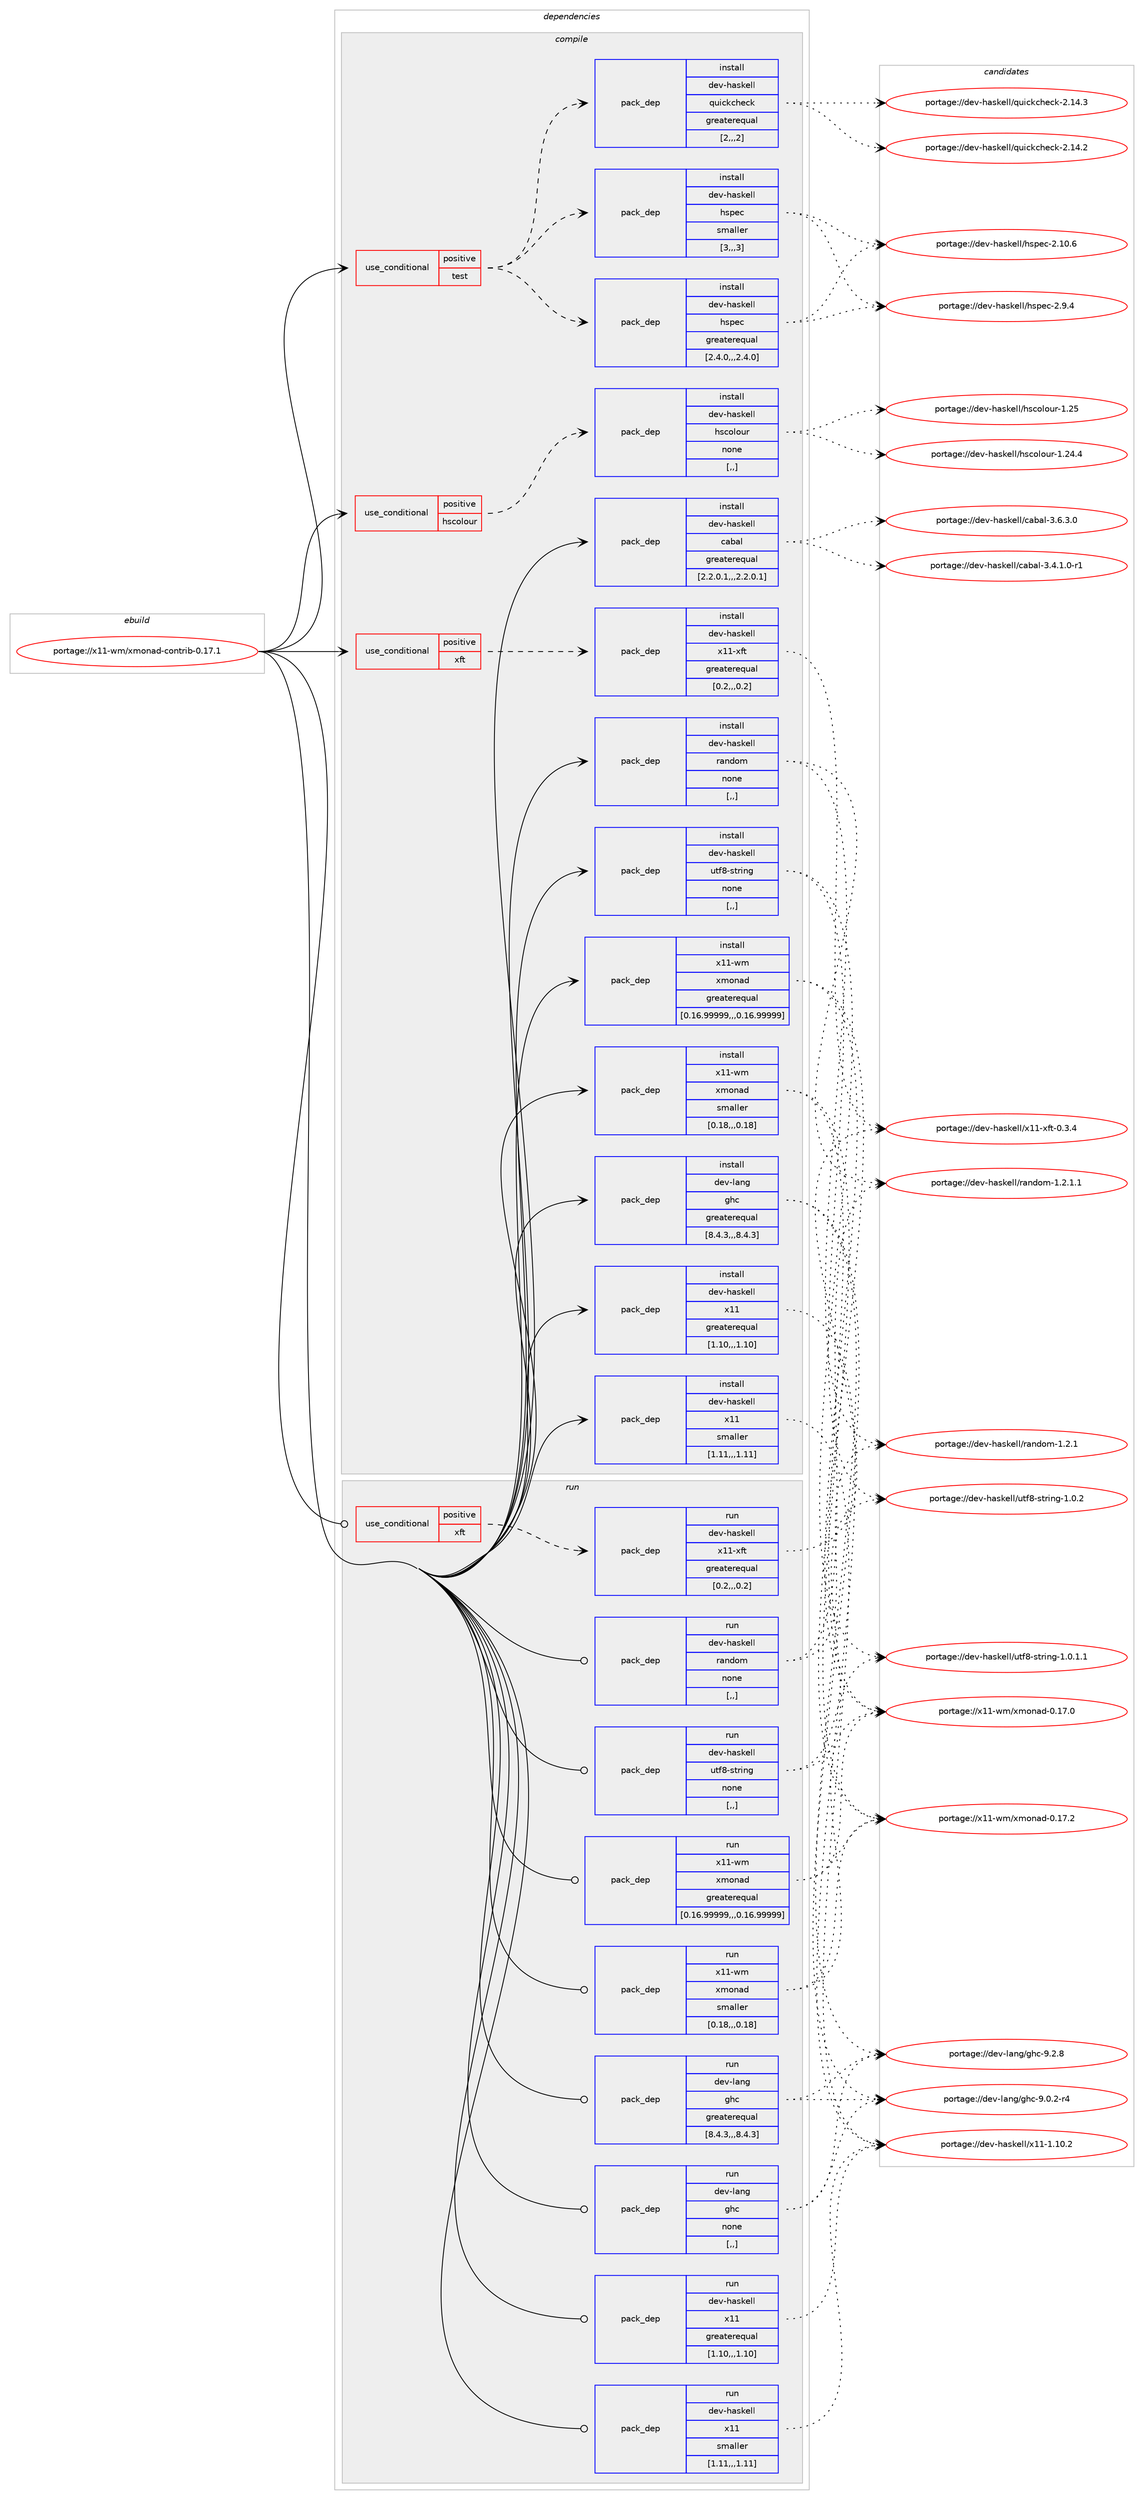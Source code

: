 digraph prolog {

# *************
# Graph options
# *************

newrank=true;
concentrate=true;
compound=true;
graph [rankdir=LR,fontname=Helvetica,fontsize=10,ranksep=1.5];#, ranksep=2.5, nodesep=0.2];
edge  [arrowhead=vee];
node  [fontname=Helvetica,fontsize=10];

# **********
# The ebuild
# **********

subgraph cluster_leftcol {
color=gray;
label=<<i>ebuild</i>>;
id [label="portage://x11-wm/xmonad-contrib-0.17.1", color=red, width=4, href="../x11-wm/xmonad-contrib-0.17.1.svg"];
}

# ****************
# The dependencies
# ****************

subgraph cluster_midcol {
color=gray;
label=<<i>dependencies</i>>;
subgraph cluster_compile {
fillcolor="#eeeeee";
style=filled;
label=<<i>compile</i>>;
subgraph cond124018 {
dependency471827 [label=<<TABLE BORDER="0" CELLBORDER="1" CELLSPACING="0" CELLPADDING="4"><TR><TD ROWSPAN="3" CELLPADDING="10">use_conditional</TD></TR><TR><TD>positive</TD></TR><TR><TD>hscolour</TD></TR></TABLE>>, shape=none, color=red];
subgraph pack344359 {
dependency471828 [label=<<TABLE BORDER="0" CELLBORDER="1" CELLSPACING="0" CELLPADDING="4" WIDTH="220"><TR><TD ROWSPAN="6" CELLPADDING="30">pack_dep</TD></TR><TR><TD WIDTH="110">install</TD></TR><TR><TD>dev-haskell</TD></TR><TR><TD>hscolour</TD></TR><TR><TD>none</TD></TR><TR><TD>[,,]</TD></TR></TABLE>>, shape=none, color=blue];
}
dependency471827:e -> dependency471828:w [weight=20,style="dashed",arrowhead="vee"];
}
id:e -> dependency471827:w [weight=20,style="solid",arrowhead="vee"];
subgraph cond124019 {
dependency471829 [label=<<TABLE BORDER="0" CELLBORDER="1" CELLSPACING="0" CELLPADDING="4"><TR><TD ROWSPAN="3" CELLPADDING="10">use_conditional</TD></TR><TR><TD>positive</TD></TR><TR><TD>test</TD></TR></TABLE>>, shape=none, color=red];
subgraph pack344360 {
dependency471830 [label=<<TABLE BORDER="0" CELLBORDER="1" CELLSPACING="0" CELLPADDING="4" WIDTH="220"><TR><TD ROWSPAN="6" CELLPADDING="30">pack_dep</TD></TR><TR><TD WIDTH="110">install</TD></TR><TR><TD>dev-haskell</TD></TR><TR><TD>hspec</TD></TR><TR><TD>greaterequal</TD></TR><TR><TD>[2.4.0,,,2.4.0]</TD></TR></TABLE>>, shape=none, color=blue];
}
dependency471829:e -> dependency471830:w [weight=20,style="dashed",arrowhead="vee"];
subgraph pack344361 {
dependency471831 [label=<<TABLE BORDER="0" CELLBORDER="1" CELLSPACING="0" CELLPADDING="4" WIDTH="220"><TR><TD ROWSPAN="6" CELLPADDING="30">pack_dep</TD></TR><TR><TD WIDTH="110">install</TD></TR><TR><TD>dev-haskell</TD></TR><TR><TD>hspec</TD></TR><TR><TD>smaller</TD></TR><TR><TD>[3,,,3]</TD></TR></TABLE>>, shape=none, color=blue];
}
dependency471829:e -> dependency471831:w [weight=20,style="dashed",arrowhead="vee"];
subgraph pack344362 {
dependency471832 [label=<<TABLE BORDER="0" CELLBORDER="1" CELLSPACING="0" CELLPADDING="4" WIDTH="220"><TR><TD ROWSPAN="6" CELLPADDING="30">pack_dep</TD></TR><TR><TD WIDTH="110">install</TD></TR><TR><TD>dev-haskell</TD></TR><TR><TD>quickcheck</TD></TR><TR><TD>greaterequal</TD></TR><TR><TD>[2,,,2]</TD></TR></TABLE>>, shape=none, color=blue];
}
dependency471829:e -> dependency471832:w [weight=20,style="dashed",arrowhead="vee"];
}
id:e -> dependency471829:w [weight=20,style="solid",arrowhead="vee"];
subgraph cond124020 {
dependency471833 [label=<<TABLE BORDER="0" CELLBORDER="1" CELLSPACING="0" CELLPADDING="4"><TR><TD ROWSPAN="3" CELLPADDING="10">use_conditional</TD></TR><TR><TD>positive</TD></TR><TR><TD>xft</TD></TR></TABLE>>, shape=none, color=red];
subgraph pack344363 {
dependency471834 [label=<<TABLE BORDER="0" CELLBORDER="1" CELLSPACING="0" CELLPADDING="4" WIDTH="220"><TR><TD ROWSPAN="6" CELLPADDING="30">pack_dep</TD></TR><TR><TD WIDTH="110">install</TD></TR><TR><TD>dev-haskell</TD></TR><TR><TD>x11-xft</TD></TR><TR><TD>greaterequal</TD></TR><TR><TD>[0.2,,,0.2]</TD></TR></TABLE>>, shape=none, color=blue];
}
dependency471833:e -> dependency471834:w [weight=20,style="dashed",arrowhead="vee"];
}
id:e -> dependency471833:w [weight=20,style="solid",arrowhead="vee"];
subgraph pack344364 {
dependency471835 [label=<<TABLE BORDER="0" CELLBORDER="1" CELLSPACING="0" CELLPADDING="4" WIDTH="220"><TR><TD ROWSPAN="6" CELLPADDING="30">pack_dep</TD></TR><TR><TD WIDTH="110">install</TD></TR><TR><TD>dev-haskell</TD></TR><TR><TD>cabal</TD></TR><TR><TD>greaterequal</TD></TR><TR><TD>[2.2.0.1,,,2.2.0.1]</TD></TR></TABLE>>, shape=none, color=blue];
}
id:e -> dependency471835:w [weight=20,style="solid",arrowhead="vee"];
subgraph pack344365 {
dependency471836 [label=<<TABLE BORDER="0" CELLBORDER="1" CELLSPACING="0" CELLPADDING="4" WIDTH="220"><TR><TD ROWSPAN="6" CELLPADDING="30">pack_dep</TD></TR><TR><TD WIDTH="110">install</TD></TR><TR><TD>dev-haskell</TD></TR><TR><TD>random</TD></TR><TR><TD>none</TD></TR><TR><TD>[,,]</TD></TR></TABLE>>, shape=none, color=blue];
}
id:e -> dependency471836:w [weight=20,style="solid",arrowhead="vee"];
subgraph pack344366 {
dependency471837 [label=<<TABLE BORDER="0" CELLBORDER="1" CELLSPACING="0" CELLPADDING="4" WIDTH="220"><TR><TD ROWSPAN="6" CELLPADDING="30">pack_dep</TD></TR><TR><TD WIDTH="110">install</TD></TR><TR><TD>dev-haskell</TD></TR><TR><TD>utf8-string</TD></TR><TR><TD>none</TD></TR><TR><TD>[,,]</TD></TR></TABLE>>, shape=none, color=blue];
}
id:e -> dependency471837:w [weight=20,style="solid",arrowhead="vee"];
subgraph pack344367 {
dependency471838 [label=<<TABLE BORDER="0" CELLBORDER="1" CELLSPACING="0" CELLPADDING="4" WIDTH="220"><TR><TD ROWSPAN="6" CELLPADDING="30">pack_dep</TD></TR><TR><TD WIDTH="110">install</TD></TR><TR><TD>dev-haskell</TD></TR><TR><TD>x11</TD></TR><TR><TD>greaterequal</TD></TR><TR><TD>[1.10,,,1.10]</TD></TR></TABLE>>, shape=none, color=blue];
}
id:e -> dependency471838:w [weight=20,style="solid",arrowhead="vee"];
subgraph pack344368 {
dependency471839 [label=<<TABLE BORDER="0" CELLBORDER="1" CELLSPACING="0" CELLPADDING="4" WIDTH="220"><TR><TD ROWSPAN="6" CELLPADDING="30">pack_dep</TD></TR><TR><TD WIDTH="110">install</TD></TR><TR><TD>dev-haskell</TD></TR><TR><TD>x11</TD></TR><TR><TD>smaller</TD></TR><TR><TD>[1.11,,,1.11]</TD></TR></TABLE>>, shape=none, color=blue];
}
id:e -> dependency471839:w [weight=20,style="solid",arrowhead="vee"];
subgraph pack344369 {
dependency471840 [label=<<TABLE BORDER="0" CELLBORDER="1" CELLSPACING="0" CELLPADDING="4" WIDTH="220"><TR><TD ROWSPAN="6" CELLPADDING="30">pack_dep</TD></TR><TR><TD WIDTH="110">install</TD></TR><TR><TD>dev-lang</TD></TR><TR><TD>ghc</TD></TR><TR><TD>greaterequal</TD></TR><TR><TD>[8.4.3,,,8.4.3]</TD></TR></TABLE>>, shape=none, color=blue];
}
id:e -> dependency471840:w [weight=20,style="solid",arrowhead="vee"];
subgraph pack344370 {
dependency471841 [label=<<TABLE BORDER="0" CELLBORDER="1" CELLSPACING="0" CELLPADDING="4" WIDTH="220"><TR><TD ROWSPAN="6" CELLPADDING="30">pack_dep</TD></TR><TR><TD WIDTH="110">install</TD></TR><TR><TD>x11-wm</TD></TR><TR><TD>xmonad</TD></TR><TR><TD>greaterequal</TD></TR><TR><TD>[0.16.99999,,,0.16.99999]</TD></TR></TABLE>>, shape=none, color=blue];
}
id:e -> dependency471841:w [weight=20,style="solid",arrowhead="vee"];
subgraph pack344371 {
dependency471842 [label=<<TABLE BORDER="0" CELLBORDER="1" CELLSPACING="0" CELLPADDING="4" WIDTH="220"><TR><TD ROWSPAN="6" CELLPADDING="30">pack_dep</TD></TR><TR><TD WIDTH="110">install</TD></TR><TR><TD>x11-wm</TD></TR><TR><TD>xmonad</TD></TR><TR><TD>smaller</TD></TR><TR><TD>[0.18,,,0.18]</TD></TR></TABLE>>, shape=none, color=blue];
}
id:e -> dependency471842:w [weight=20,style="solid",arrowhead="vee"];
}
subgraph cluster_compileandrun {
fillcolor="#eeeeee";
style=filled;
label=<<i>compile and run</i>>;
}
subgraph cluster_run {
fillcolor="#eeeeee";
style=filled;
label=<<i>run</i>>;
subgraph cond124021 {
dependency471843 [label=<<TABLE BORDER="0" CELLBORDER="1" CELLSPACING="0" CELLPADDING="4"><TR><TD ROWSPAN="3" CELLPADDING="10">use_conditional</TD></TR><TR><TD>positive</TD></TR><TR><TD>xft</TD></TR></TABLE>>, shape=none, color=red];
subgraph pack344372 {
dependency471844 [label=<<TABLE BORDER="0" CELLBORDER="1" CELLSPACING="0" CELLPADDING="4" WIDTH="220"><TR><TD ROWSPAN="6" CELLPADDING="30">pack_dep</TD></TR><TR><TD WIDTH="110">run</TD></TR><TR><TD>dev-haskell</TD></TR><TR><TD>x11-xft</TD></TR><TR><TD>greaterequal</TD></TR><TR><TD>[0.2,,,0.2]</TD></TR></TABLE>>, shape=none, color=blue];
}
dependency471843:e -> dependency471844:w [weight=20,style="dashed",arrowhead="vee"];
}
id:e -> dependency471843:w [weight=20,style="solid",arrowhead="odot"];
subgraph pack344373 {
dependency471845 [label=<<TABLE BORDER="0" CELLBORDER="1" CELLSPACING="0" CELLPADDING="4" WIDTH="220"><TR><TD ROWSPAN="6" CELLPADDING="30">pack_dep</TD></TR><TR><TD WIDTH="110">run</TD></TR><TR><TD>dev-haskell</TD></TR><TR><TD>random</TD></TR><TR><TD>none</TD></TR><TR><TD>[,,]</TD></TR></TABLE>>, shape=none, color=blue];
}
id:e -> dependency471845:w [weight=20,style="solid",arrowhead="odot"];
subgraph pack344374 {
dependency471846 [label=<<TABLE BORDER="0" CELLBORDER="1" CELLSPACING="0" CELLPADDING="4" WIDTH="220"><TR><TD ROWSPAN="6" CELLPADDING="30">pack_dep</TD></TR><TR><TD WIDTH="110">run</TD></TR><TR><TD>dev-haskell</TD></TR><TR><TD>utf8-string</TD></TR><TR><TD>none</TD></TR><TR><TD>[,,]</TD></TR></TABLE>>, shape=none, color=blue];
}
id:e -> dependency471846:w [weight=20,style="solid",arrowhead="odot"];
subgraph pack344375 {
dependency471847 [label=<<TABLE BORDER="0" CELLBORDER="1" CELLSPACING="0" CELLPADDING="4" WIDTH="220"><TR><TD ROWSPAN="6" CELLPADDING="30">pack_dep</TD></TR><TR><TD WIDTH="110">run</TD></TR><TR><TD>dev-haskell</TD></TR><TR><TD>x11</TD></TR><TR><TD>greaterequal</TD></TR><TR><TD>[1.10,,,1.10]</TD></TR></TABLE>>, shape=none, color=blue];
}
id:e -> dependency471847:w [weight=20,style="solid",arrowhead="odot"];
subgraph pack344376 {
dependency471848 [label=<<TABLE BORDER="0" CELLBORDER="1" CELLSPACING="0" CELLPADDING="4" WIDTH="220"><TR><TD ROWSPAN="6" CELLPADDING="30">pack_dep</TD></TR><TR><TD WIDTH="110">run</TD></TR><TR><TD>dev-haskell</TD></TR><TR><TD>x11</TD></TR><TR><TD>smaller</TD></TR><TR><TD>[1.11,,,1.11]</TD></TR></TABLE>>, shape=none, color=blue];
}
id:e -> dependency471848:w [weight=20,style="solid",arrowhead="odot"];
subgraph pack344377 {
dependency471849 [label=<<TABLE BORDER="0" CELLBORDER="1" CELLSPACING="0" CELLPADDING="4" WIDTH="220"><TR><TD ROWSPAN="6" CELLPADDING="30">pack_dep</TD></TR><TR><TD WIDTH="110">run</TD></TR><TR><TD>dev-lang</TD></TR><TR><TD>ghc</TD></TR><TR><TD>greaterequal</TD></TR><TR><TD>[8.4.3,,,8.4.3]</TD></TR></TABLE>>, shape=none, color=blue];
}
id:e -> dependency471849:w [weight=20,style="solid",arrowhead="odot"];
subgraph pack344378 {
dependency471850 [label=<<TABLE BORDER="0" CELLBORDER="1" CELLSPACING="0" CELLPADDING="4" WIDTH="220"><TR><TD ROWSPAN="6" CELLPADDING="30">pack_dep</TD></TR><TR><TD WIDTH="110">run</TD></TR><TR><TD>dev-lang</TD></TR><TR><TD>ghc</TD></TR><TR><TD>none</TD></TR><TR><TD>[,,]</TD></TR></TABLE>>, shape=none, color=blue];
}
id:e -> dependency471850:w [weight=20,style="solid",arrowhead="odot"];
subgraph pack344379 {
dependency471851 [label=<<TABLE BORDER="0" CELLBORDER="1" CELLSPACING="0" CELLPADDING="4" WIDTH="220"><TR><TD ROWSPAN="6" CELLPADDING="30">pack_dep</TD></TR><TR><TD WIDTH="110">run</TD></TR><TR><TD>x11-wm</TD></TR><TR><TD>xmonad</TD></TR><TR><TD>greaterequal</TD></TR><TR><TD>[0.16.99999,,,0.16.99999]</TD></TR></TABLE>>, shape=none, color=blue];
}
id:e -> dependency471851:w [weight=20,style="solid",arrowhead="odot"];
subgraph pack344380 {
dependency471852 [label=<<TABLE BORDER="0" CELLBORDER="1" CELLSPACING="0" CELLPADDING="4" WIDTH="220"><TR><TD ROWSPAN="6" CELLPADDING="30">pack_dep</TD></TR><TR><TD WIDTH="110">run</TD></TR><TR><TD>x11-wm</TD></TR><TR><TD>xmonad</TD></TR><TR><TD>smaller</TD></TR><TR><TD>[0.18,,,0.18]</TD></TR></TABLE>>, shape=none, color=blue];
}
id:e -> dependency471852:w [weight=20,style="solid",arrowhead="odot"];
}
}

# **************
# The candidates
# **************

subgraph cluster_choices {
rank=same;
color=gray;
label=<<i>candidates</i>>;

subgraph choice344359 {
color=black;
nodesep=1;
choice100101118451049711510710110810847104115991111081111171144549465053 [label="portage://dev-haskell/hscolour-1.25", color=red, width=4,href="../dev-haskell/hscolour-1.25.svg"];
choice1001011184510497115107101108108471041159911110811111711445494650524652 [label="portage://dev-haskell/hscolour-1.24.4", color=red, width=4,href="../dev-haskell/hscolour-1.24.4.svg"];
dependency471828:e -> choice100101118451049711510710110810847104115991111081111171144549465053:w [style=dotted,weight="100"];
dependency471828:e -> choice1001011184510497115107101108108471041159911110811111711445494650524652:w [style=dotted,weight="100"];
}
subgraph choice344360 {
color=black;
nodesep=1;
choice1001011184510497115107101108108471041151121019945504649484654 [label="portage://dev-haskell/hspec-2.10.6", color=red, width=4,href="../dev-haskell/hspec-2.10.6.svg"];
choice10010111845104971151071011081084710411511210199455046574652 [label="portage://dev-haskell/hspec-2.9.4", color=red, width=4,href="../dev-haskell/hspec-2.9.4.svg"];
dependency471830:e -> choice1001011184510497115107101108108471041151121019945504649484654:w [style=dotted,weight="100"];
dependency471830:e -> choice10010111845104971151071011081084710411511210199455046574652:w [style=dotted,weight="100"];
}
subgraph choice344361 {
color=black;
nodesep=1;
choice1001011184510497115107101108108471041151121019945504649484654 [label="portage://dev-haskell/hspec-2.10.6", color=red, width=4,href="../dev-haskell/hspec-2.10.6.svg"];
choice10010111845104971151071011081084710411511210199455046574652 [label="portage://dev-haskell/hspec-2.9.4", color=red, width=4,href="../dev-haskell/hspec-2.9.4.svg"];
dependency471831:e -> choice1001011184510497115107101108108471041151121019945504649484654:w [style=dotted,weight="100"];
dependency471831:e -> choice10010111845104971151071011081084710411511210199455046574652:w [style=dotted,weight="100"];
}
subgraph choice344362 {
color=black;
nodesep=1;
choice10010111845104971151071011081084711311710599107991041019910745504649524651 [label="portage://dev-haskell/quickcheck-2.14.3", color=red, width=4,href="../dev-haskell/quickcheck-2.14.3.svg"];
choice10010111845104971151071011081084711311710599107991041019910745504649524650 [label="portage://dev-haskell/quickcheck-2.14.2", color=red, width=4,href="../dev-haskell/quickcheck-2.14.2.svg"];
dependency471832:e -> choice10010111845104971151071011081084711311710599107991041019910745504649524651:w [style=dotted,weight="100"];
dependency471832:e -> choice10010111845104971151071011081084711311710599107991041019910745504649524650:w [style=dotted,weight="100"];
}
subgraph choice344363 {
color=black;
nodesep=1;
choice100101118451049711510710110810847120494945120102116454846514652 [label="portage://dev-haskell/x11-xft-0.3.4", color=red, width=4,href="../dev-haskell/x11-xft-0.3.4.svg"];
dependency471834:e -> choice100101118451049711510710110810847120494945120102116454846514652:w [style=dotted,weight="100"];
}
subgraph choice344364 {
color=black;
nodesep=1;
choice100101118451049711510710110810847999798971084551465446514648 [label="portage://dev-haskell/cabal-3.6.3.0", color=red, width=4,href="../dev-haskell/cabal-3.6.3.0.svg"];
choice1001011184510497115107101108108479997989710845514652464946484511449 [label="portage://dev-haskell/cabal-3.4.1.0-r1", color=red, width=4,href="../dev-haskell/cabal-3.4.1.0-r1.svg"];
dependency471835:e -> choice100101118451049711510710110810847999798971084551465446514648:w [style=dotted,weight="100"];
dependency471835:e -> choice1001011184510497115107101108108479997989710845514652464946484511449:w [style=dotted,weight="100"];
}
subgraph choice344365 {
color=black;
nodesep=1;
choice100101118451049711510710110810847114971101001111094549465046494649 [label="portage://dev-haskell/random-1.2.1.1", color=red, width=4,href="../dev-haskell/random-1.2.1.1.svg"];
choice10010111845104971151071011081084711497110100111109454946504649 [label="portage://dev-haskell/random-1.2.1", color=red, width=4,href="../dev-haskell/random-1.2.1.svg"];
dependency471836:e -> choice100101118451049711510710110810847114971101001111094549465046494649:w [style=dotted,weight="100"];
dependency471836:e -> choice10010111845104971151071011081084711497110100111109454946504649:w [style=dotted,weight="100"];
}
subgraph choice344366 {
color=black;
nodesep=1;
choice1001011184510497115107101108108471171161025645115116114105110103454946484650 [label="portage://dev-haskell/utf8-string-1.0.2", color=red, width=4,href="../dev-haskell/utf8-string-1.0.2.svg"];
choice10010111845104971151071011081084711711610256451151161141051101034549464846494649 [label="portage://dev-haskell/utf8-string-1.0.1.1", color=red, width=4,href="../dev-haskell/utf8-string-1.0.1.1.svg"];
dependency471837:e -> choice1001011184510497115107101108108471171161025645115116114105110103454946484650:w [style=dotted,weight="100"];
dependency471837:e -> choice10010111845104971151071011081084711711610256451151161141051101034549464846494649:w [style=dotted,weight="100"];
}
subgraph choice344367 {
color=black;
nodesep=1;
choice100101118451049711510710110810847120494945494649484650 [label="portage://dev-haskell/x11-1.10.2", color=red, width=4,href="../dev-haskell/x11-1.10.2.svg"];
dependency471838:e -> choice100101118451049711510710110810847120494945494649484650:w [style=dotted,weight="100"];
}
subgraph choice344368 {
color=black;
nodesep=1;
choice100101118451049711510710110810847120494945494649484650 [label="portage://dev-haskell/x11-1.10.2", color=red, width=4,href="../dev-haskell/x11-1.10.2.svg"];
dependency471839:e -> choice100101118451049711510710110810847120494945494649484650:w [style=dotted,weight="100"];
}
subgraph choice344369 {
color=black;
nodesep=1;
choice10010111845108971101034710310499455746504656 [label="portage://dev-lang/ghc-9.2.8", color=red, width=4,href="../dev-lang/ghc-9.2.8.svg"];
choice100101118451089711010347103104994557464846504511452 [label="portage://dev-lang/ghc-9.0.2-r4", color=red, width=4,href="../dev-lang/ghc-9.0.2-r4.svg"];
dependency471840:e -> choice10010111845108971101034710310499455746504656:w [style=dotted,weight="100"];
dependency471840:e -> choice100101118451089711010347103104994557464846504511452:w [style=dotted,weight="100"];
}
subgraph choice344370 {
color=black;
nodesep=1;
choice120494945119109471201091111109710045484649554650 [label="portage://x11-wm/xmonad-0.17.2", color=red, width=4,href="../x11-wm/xmonad-0.17.2.svg"];
choice120494945119109471201091111109710045484649554648 [label="portage://x11-wm/xmonad-0.17.0", color=red, width=4,href="../x11-wm/xmonad-0.17.0.svg"];
dependency471841:e -> choice120494945119109471201091111109710045484649554650:w [style=dotted,weight="100"];
dependency471841:e -> choice120494945119109471201091111109710045484649554648:w [style=dotted,weight="100"];
}
subgraph choice344371 {
color=black;
nodesep=1;
choice120494945119109471201091111109710045484649554650 [label="portage://x11-wm/xmonad-0.17.2", color=red, width=4,href="../x11-wm/xmonad-0.17.2.svg"];
choice120494945119109471201091111109710045484649554648 [label="portage://x11-wm/xmonad-0.17.0", color=red, width=4,href="../x11-wm/xmonad-0.17.0.svg"];
dependency471842:e -> choice120494945119109471201091111109710045484649554650:w [style=dotted,weight="100"];
dependency471842:e -> choice120494945119109471201091111109710045484649554648:w [style=dotted,weight="100"];
}
subgraph choice344372 {
color=black;
nodesep=1;
choice100101118451049711510710110810847120494945120102116454846514652 [label="portage://dev-haskell/x11-xft-0.3.4", color=red, width=4,href="../dev-haskell/x11-xft-0.3.4.svg"];
dependency471844:e -> choice100101118451049711510710110810847120494945120102116454846514652:w [style=dotted,weight="100"];
}
subgraph choice344373 {
color=black;
nodesep=1;
choice100101118451049711510710110810847114971101001111094549465046494649 [label="portage://dev-haskell/random-1.2.1.1", color=red, width=4,href="../dev-haskell/random-1.2.1.1.svg"];
choice10010111845104971151071011081084711497110100111109454946504649 [label="portage://dev-haskell/random-1.2.1", color=red, width=4,href="../dev-haskell/random-1.2.1.svg"];
dependency471845:e -> choice100101118451049711510710110810847114971101001111094549465046494649:w [style=dotted,weight="100"];
dependency471845:e -> choice10010111845104971151071011081084711497110100111109454946504649:w [style=dotted,weight="100"];
}
subgraph choice344374 {
color=black;
nodesep=1;
choice1001011184510497115107101108108471171161025645115116114105110103454946484650 [label="portage://dev-haskell/utf8-string-1.0.2", color=red, width=4,href="../dev-haskell/utf8-string-1.0.2.svg"];
choice10010111845104971151071011081084711711610256451151161141051101034549464846494649 [label="portage://dev-haskell/utf8-string-1.0.1.1", color=red, width=4,href="../dev-haskell/utf8-string-1.0.1.1.svg"];
dependency471846:e -> choice1001011184510497115107101108108471171161025645115116114105110103454946484650:w [style=dotted,weight="100"];
dependency471846:e -> choice10010111845104971151071011081084711711610256451151161141051101034549464846494649:w [style=dotted,weight="100"];
}
subgraph choice344375 {
color=black;
nodesep=1;
choice100101118451049711510710110810847120494945494649484650 [label="portage://dev-haskell/x11-1.10.2", color=red, width=4,href="../dev-haskell/x11-1.10.2.svg"];
dependency471847:e -> choice100101118451049711510710110810847120494945494649484650:w [style=dotted,weight="100"];
}
subgraph choice344376 {
color=black;
nodesep=1;
choice100101118451049711510710110810847120494945494649484650 [label="portage://dev-haskell/x11-1.10.2", color=red, width=4,href="../dev-haskell/x11-1.10.2.svg"];
dependency471848:e -> choice100101118451049711510710110810847120494945494649484650:w [style=dotted,weight="100"];
}
subgraph choice344377 {
color=black;
nodesep=1;
choice10010111845108971101034710310499455746504656 [label="portage://dev-lang/ghc-9.2.8", color=red, width=4,href="../dev-lang/ghc-9.2.8.svg"];
choice100101118451089711010347103104994557464846504511452 [label="portage://dev-lang/ghc-9.0.2-r4", color=red, width=4,href="../dev-lang/ghc-9.0.2-r4.svg"];
dependency471849:e -> choice10010111845108971101034710310499455746504656:w [style=dotted,weight="100"];
dependency471849:e -> choice100101118451089711010347103104994557464846504511452:w [style=dotted,weight="100"];
}
subgraph choice344378 {
color=black;
nodesep=1;
choice10010111845108971101034710310499455746504656 [label="portage://dev-lang/ghc-9.2.8", color=red, width=4,href="../dev-lang/ghc-9.2.8.svg"];
choice100101118451089711010347103104994557464846504511452 [label="portage://dev-lang/ghc-9.0.2-r4", color=red, width=4,href="../dev-lang/ghc-9.0.2-r4.svg"];
dependency471850:e -> choice10010111845108971101034710310499455746504656:w [style=dotted,weight="100"];
dependency471850:e -> choice100101118451089711010347103104994557464846504511452:w [style=dotted,weight="100"];
}
subgraph choice344379 {
color=black;
nodesep=1;
choice120494945119109471201091111109710045484649554650 [label="portage://x11-wm/xmonad-0.17.2", color=red, width=4,href="../x11-wm/xmonad-0.17.2.svg"];
choice120494945119109471201091111109710045484649554648 [label="portage://x11-wm/xmonad-0.17.0", color=red, width=4,href="../x11-wm/xmonad-0.17.0.svg"];
dependency471851:e -> choice120494945119109471201091111109710045484649554650:w [style=dotted,weight="100"];
dependency471851:e -> choice120494945119109471201091111109710045484649554648:w [style=dotted,weight="100"];
}
subgraph choice344380 {
color=black;
nodesep=1;
choice120494945119109471201091111109710045484649554650 [label="portage://x11-wm/xmonad-0.17.2", color=red, width=4,href="../x11-wm/xmonad-0.17.2.svg"];
choice120494945119109471201091111109710045484649554648 [label="portage://x11-wm/xmonad-0.17.0", color=red, width=4,href="../x11-wm/xmonad-0.17.0.svg"];
dependency471852:e -> choice120494945119109471201091111109710045484649554650:w [style=dotted,weight="100"];
dependency471852:e -> choice120494945119109471201091111109710045484649554648:w [style=dotted,weight="100"];
}
}

}
